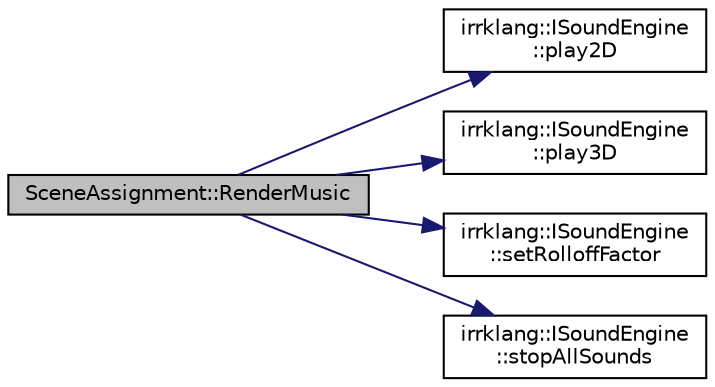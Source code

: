 digraph "SceneAssignment::RenderMusic"
{
  bgcolor="transparent";
  edge [fontname="Helvetica",fontsize="10",labelfontname="Helvetica",labelfontsize="10"];
  node [fontname="Helvetica",fontsize="10",shape=record];
  rankdir="LR";
  Node1 [label="SceneAssignment::RenderMusic",height=0.2,width=0.4,color="black", fillcolor="grey75", style="filled", fontcolor="black"];
  Node1 -> Node2 [color="midnightblue",fontsize="10",style="solid",fontname="Helvetica"];
  Node2 [label="irrklang::ISoundEngine\l::play2D",height=0.2,width=0.4,color="black",URL="$classirrklang_1_1ISoundEngine.html#a25f612fe6479d3b22dc5bab2a2eaa927",tooltip="loads a sound source (if not loaded already) from a file and plays it. "];
  Node1 -> Node3 [color="midnightblue",fontsize="10",style="solid",fontname="Helvetica"];
  Node3 [label="irrklang::ISoundEngine\l::play3D",height=0.2,width=0.4,color="black",URL="$classirrklang_1_1ISoundEngine.html#adb09ecc8f61120ce14d26545ed43d8ec",tooltip="Loads a sound source (if not loaded already) from a file and plays it as 3D sound. "];
  Node1 -> Node4 [color="midnightblue",fontsize="10",style="solid",fontname="Helvetica"];
  Node4 [label="irrklang::ISoundEngine\l::setRolloffFactor",height=0.2,width=0.4,color="black",URL="$classirrklang_1_1ISoundEngine.html#a789c363d79071e868c5ee768f2c3d469",tooltip="Sets a rolloff factor which influences the amount of attenuation that is applied to 3D sounds..."];
  Node1 -> Node5 [color="midnightblue",fontsize="10",style="solid",fontname="Helvetica"];
  Node5 [label="irrklang::ISoundEngine\l::stopAllSounds",height=0.2,width=0.4,color="black",URL="$classirrklang_1_1ISoundEngine.html#a38dbc2f1d49e3127fc4a81a9c1a2f82d",tooltip="Stops all currently playing sounds. "];
}
